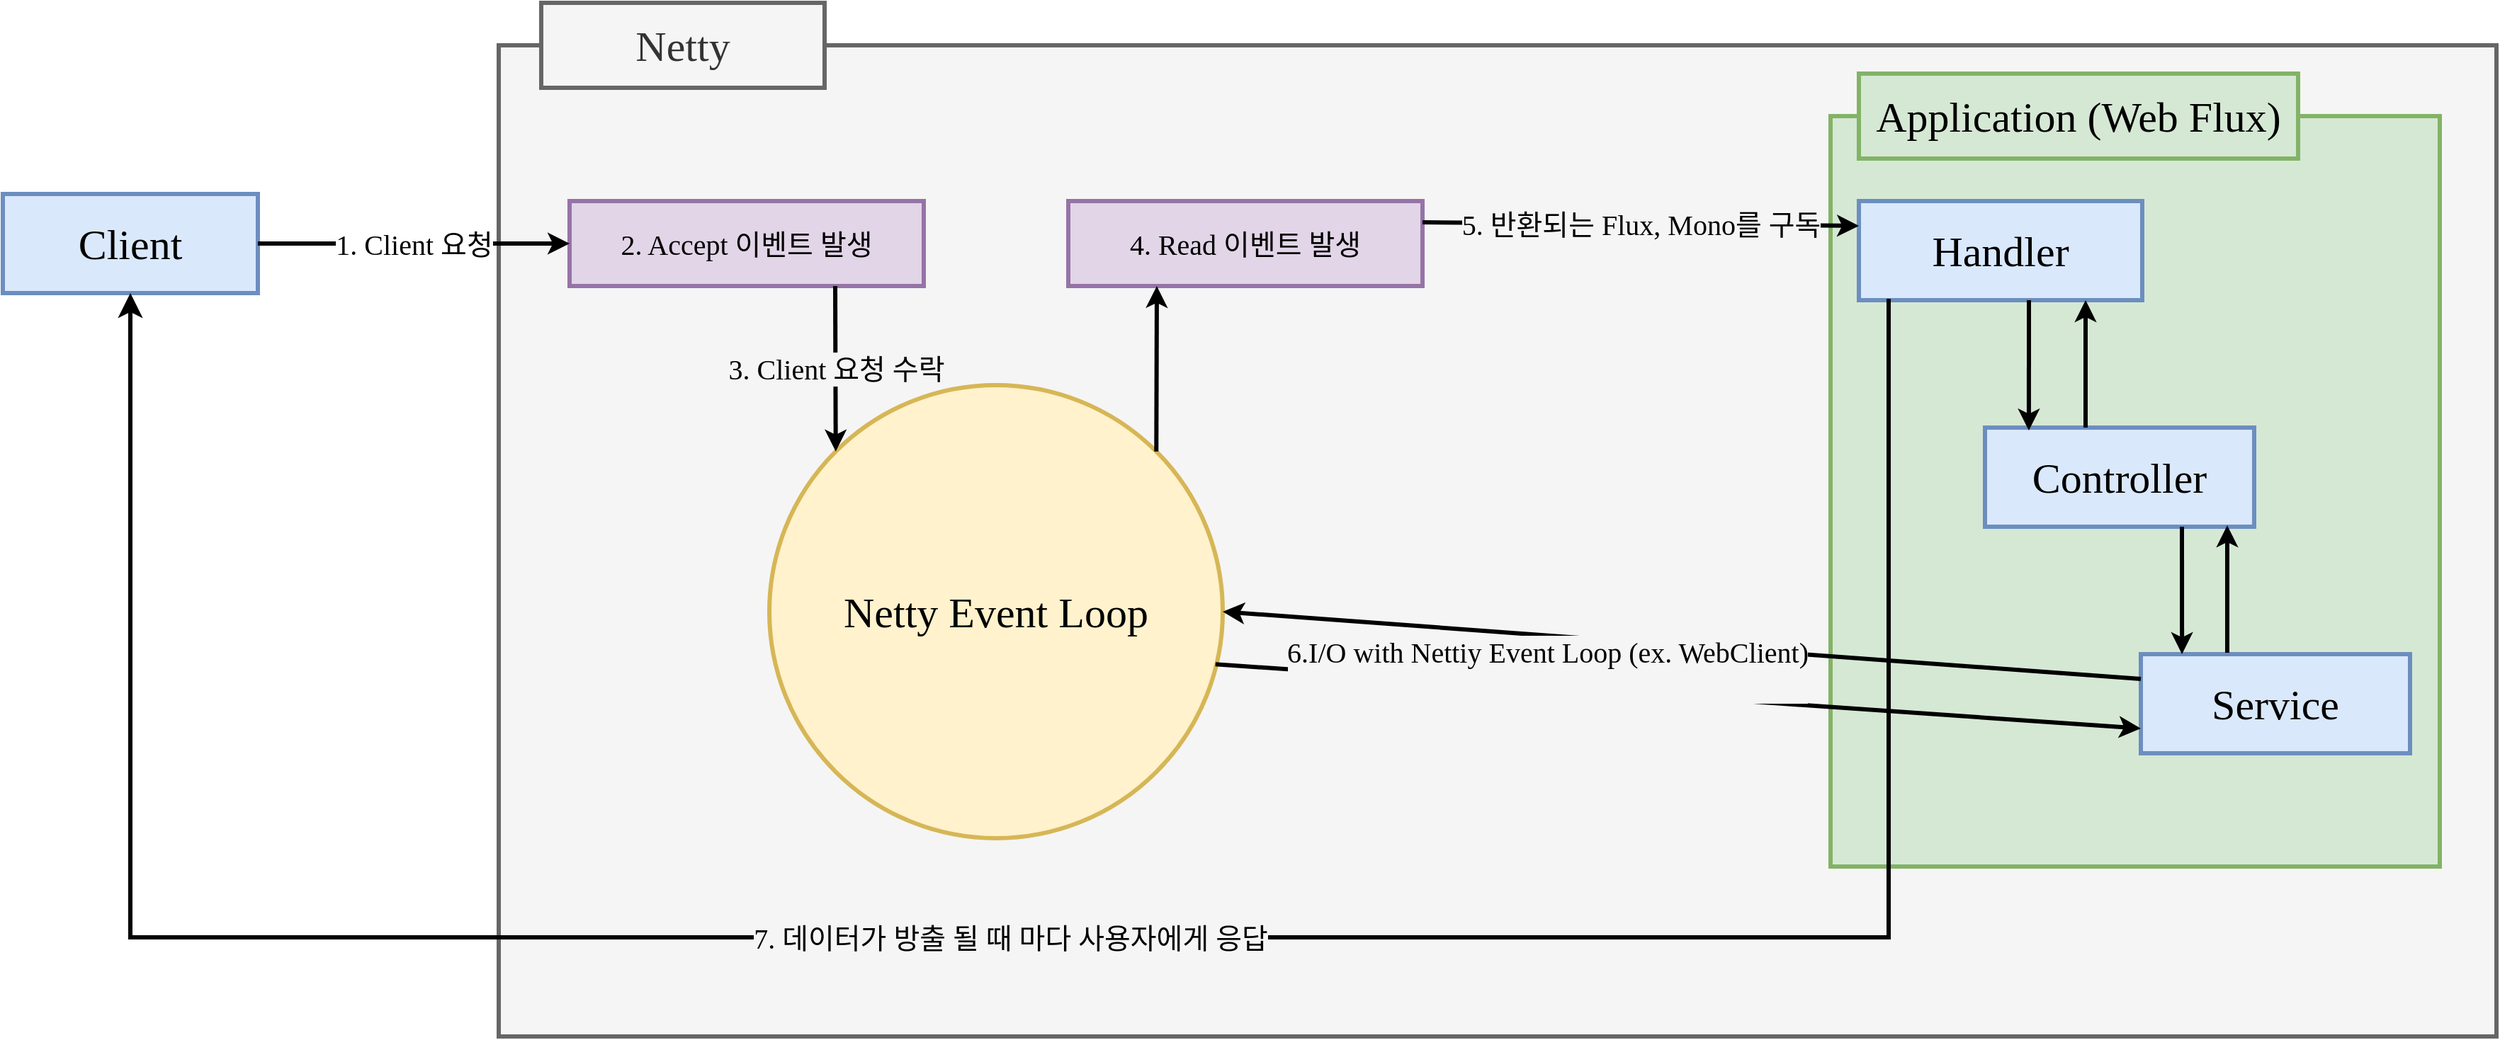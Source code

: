 <mxfile>
    <diagram id="Qj--5res9fVe7x8sh8ho" name="Page-1">
        <mxGraphModel dx="1181" dy="1971" grid="1" gridSize="10" guides="1" tooltips="1" connect="1" arrows="1" fold="1" page="1" pageScale="1" pageWidth="827" pageHeight="1169" math="0" shadow="0">
            <root>
                <mxCell id="0"/>
                <mxCell id="1" parent="0"/>
                <mxCell id="2" value="Client" style="rounded=0;whiteSpace=wrap;html=1;strokeWidth=3;fontFamily=배달의민족 주아;fontSize=30;fillColor=#dae8fc;strokeColor=#6c8ebf;" parent="1" vertex="1">
                    <mxGeometry x="50" y="135" width="180" height="70" as="geometry"/>
                </mxCell>
                <mxCell id="3" value="&lt;div&gt;&lt;br&gt;&lt;/div&gt;&lt;div&gt;&lt;br&gt;&lt;/div&gt;" style="rounded=0;whiteSpace=wrap;html=1;strokeWidth=3;fontFamily=배달의민족 주아;fontSize=20;fillColor=#f5f5f5;fontColor=#333333;strokeColor=#666666;" parent="1" vertex="1">
                    <mxGeometry x="400" y="30" width="1410" height="700" as="geometry"/>
                </mxCell>
                <mxCell id="4" value="Netty" style="rounded=0;whiteSpace=wrap;html=1;strokeWidth=3;fontFamily=배달의민족 주아;fontSize=30;fillColor=#f5f5f5;fontColor=#333333;strokeColor=#666666;" parent="1" vertex="1">
                    <mxGeometry x="430" width="200" height="60" as="geometry"/>
                </mxCell>
                <mxCell id="5" value="2. Accept 이벤트 발생" style="rounded=0;whiteSpace=wrap;html=1;strokeWidth=3;fontFamily=배달의민족 주아;fontSize=20;fillColor=#e1d5e7;strokeColor=#9673a6;" parent="1" vertex="1">
                    <mxGeometry x="450" y="140" width="250" height="60" as="geometry"/>
                </mxCell>
                <mxCell id="6" value="Netty Event Loop" style="ellipse;whiteSpace=wrap;html=1;aspect=fixed;fontSize=30;fontFamily=배달의민족 주아;strokeWidth=3;fillColor=#fff2cc;strokeColor=#d6b656;" parent="1" vertex="1">
                    <mxGeometry x="591" y="270" width="320" height="320" as="geometry"/>
                </mxCell>
                <mxCell id="7" value="4. Read 이벤트 발생" style="rounded=0;whiteSpace=wrap;html=1;strokeWidth=3;fontFamily=배달의민족 주아;fontSize=20;fillColor=#e1d5e7;strokeColor=#9673a6;" parent="1" vertex="1">
                    <mxGeometry x="802" y="140" width="250" height="60" as="geometry"/>
                </mxCell>
                <mxCell id="8" value="1. Client 요청" style="endArrow=classic;html=1;exitX=1;exitY=0.5;exitDx=0;exitDy=0;entryX=0;entryY=0.5;entryDx=0;entryDy=0;strokeWidth=3;fontSize=20;fontFamily=배달의민족 주아;" parent="1" source="2" target="5" edge="1">
                    <mxGeometry width="50" height="50" relative="1" as="geometry">
                        <mxPoint x="430" y="270" as="sourcePoint"/>
                        <mxPoint x="480" y="220" as="targetPoint"/>
                    </mxGeometry>
                </mxCell>
                <mxCell id="9" value="3. Client 요청 수락" style="endArrow=classic;html=1;entryX=0;entryY=0;entryDx=0;entryDy=0;exitX=0.75;exitY=1;exitDx=0;exitDy=0;strokeWidth=3;fontSize=20;fontFamily=배달의민족 주아;labelBackgroundColor=#F5F5F5;" parent="1" source="5" target="6" edge="1">
                    <mxGeometry width="50" height="50" relative="1" as="geometry">
                        <mxPoint x="800" y="310" as="sourcePoint"/>
                        <mxPoint x="850" y="260" as="targetPoint"/>
                    </mxGeometry>
                </mxCell>
                <mxCell id="10" value="" style="endArrow=classic;html=1;entryX=0.25;entryY=1;entryDx=0;entryDy=0;exitX=1;exitY=0;exitDx=0;exitDy=0;strokeWidth=3;fontSize=20;fontFamily=배달의민족 주아;" parent="1" source="6" target="7" edge="1">
                    <mxGeometry width="50" height="50" relative="1" as="geometry">
                        <mxPoint x="945.64" y="260" as="sourcePoint"/>
                        <mxPoint x="944.64" y="377" as="targetPoint"/>
                    </mxGeometry>
                </mxCell>
                <mxCell id="11" value="" style="rounded=0;whiteSpace=wrap;html=1;strokeWidth=3;fontFamily=배달의민족 주아;fontSize=30;fillColor=#d5e8d4;strokeColor=#82b366;" parent="1" vertex="1">
                    <mxGeometry x="1340" y="80" width="430" height="530" as="geometry"/>
                </mxCell>
                <mxCell id="13" value="Handler" style="rounded=0;whiteSpace=wrap;html=1;strokeWidth=3;fontFamily=배달의민족 주아;fontSize=30;fillColor=#dae8fc;strokeColor=#6c8ebf;" parent="1" vertex="1">
                    <mxGeometry x="1360" y="140" width="200" height="70" as="geometry"/>
                </mxCell>
                <mxCell id="14" value="5. 반환되는 Flux, Mono를 구독" style="endArrow=classic;html=1;exitX=1;exitY=0.25;exitDx=0;exitDy=0;entryX=0;entryY=0.25;entryDx=0;entryDy=0;strokeWidth=3;fontSize=20;fontFamily=배달의민족 주아;labelBackgroundColor=#F5F5F5;" parent="1" source="7" target="13" edge="1">
                    <mxGeometry width="50" height="50" relative="1" as="geometry">
                        <mxPoint x="1390" y="180" as="sourcePoint"/>
                        <mxPoint x="1440" y="130" as="targetPoint"/>
                    </mxGeometry>
                </mxCell>
                <mxCell id="15" value="Controller" style="rounded=0;whiteSpace=wrap;html=1;strokeWidth=3;fontFamily=배달의민족 주아;fontSize=30;fillColor=#dae8fc;strokeColor=#6c8ebf;" parent="1" vertex="1">
                    <mxGeometry x="1449" y="300" width="190" height="70" as="geometry"/>
                </mxCell>
                <mxCell id="16" value="" style="endArrow=classic;html=1;strokeWidth=3;fontSize=20;fontFamily=배달의민족 주아;" parent="1" edge="1">
                    <mxGeometry width="50" height="50" relative="1" as="geometry">
                        <mxPoint x="1520" y="300" as="sourcePoint"/>
                        <mxPoint x="1520" y="210" as="targetPoint"/>
                    </mxGeometry>
                </mxCell>
                <mxCell id="17" value="" style="endArrow=classic;html=1;strokeWidth=3;fontSize=20;fontFamily=배달의민족 주아;entryX=0.163;entryY=0.029;entryDx=0;entryDy=0;entryPerimeter=0;" parent="1" target="15" edge="1">
                    <mxGeometry width="50" height="50" relative="1" as="geometry">
                        <mxPoint x="1480" y="210" as="sourcePoint"/>
                        <mxPoint x="1480" y="280" as="targetPoint"/>
                    </mxGeometry>
                </mxCell>
                <mxCell id="18" value="Service" style="rounded=0;whiteSpace=wrap;html=1;strokeWidth=3;fontFamily=배달의민족 주아;fontSize=30;fillColor=#dae8fc;strokeColor=#6c8ebf;" parent="1" vertex="1">
                    <mxGeometry x="1559" y="460" width="190" height="70" as="geometry"/>
                </mxCell>
                <mxCell id="19" value="" style="endArrow=classic;html=1;strokeWidth=3;fontSize=20;fontFamily=배달의민족 주아;strokeColor=#000000;entryX=0.9;entryY=0.986;entryDx=0;entryDy=0;entryPerimeter=0;" parent="1" target="15" edge="1">
                    <mxGeometry width="50" height="50" relative="1" as="geometry">
                        <mxPoint x="1620" y="459" as="sourcePoint"/>
                        <mxPoint x="1621" y="390" as="targetPoint"/>
                    </mxGeometry>
                </mxCell>
                <mxCell id="20" value="" style="endArrow=classic;html=1;strokeWidth=3;fontSize=20;fontFamily=배달의민족 주아;strokeColor=#000000;entryX=0.153;entryY=0;entryDx=0;entryDy=0;entryPerimeter=0;" parent="1" target="18" edge="1">
                    <mxGeometry width="50" height="50" relative="1" as="geometry">
                        <mxPoint x="1588" y="370" as="sourcePoint"/>
                        <mxPoint x="1590" y="440" as="targetPoint"/>
                    </mxGeometry>
                </mxCell>
                <mxCell id="21" value="" style="edgeStyle=elbowEdgeStyle;elbow=horizontal;endArrow=classic;html=1;curved=0;rounded=0;endSize=8;startSize=8;strokeWidth=3;entryX=0.5;entryY=1;entryDx=0;entryDy=0;exitX=0.105;exitY=0.986;exitDx=0;exitDy=0;exitPerimeter=0;" parent="1" source="13" target="2" edge="1">
                    <mxGeometry width="50" height="50" relative="1" as="geometry">
                        <mxPoint x="563" y="550" as="sourcePoint"/>
                        <mxPoint x="150" y="250" as="targetPoint"/>
                        <Array as="points">
                            <mxPoint x="760" y="660"/>
                        </Array>
                    </mxGeometry>
                </mxCell>
                <mxCell id="22" value="7. 데이터가 방출 될 때 마다 사용자에게 응답" style="edgeLabel;html=1;align=center;verticalAlign=middle;resizable=0;points=[];fontSize=20;fontFamily=배달의민족 주아;labelBackgroundColor=#F5F5F5;" parent="21" vertex="1" connectable="0">
                    <mxGeometry x="-0.322" y="1" relative="1" as="geometry">
                        <mxPoint x="-343" y="-1" as="offset"/>
                    </mxGeometry>
                </mxCell>
                <mxCell id="28" value="Application (Web Flux)" style="rounded=0;whiteSpace=wrap;html=1;strokeWidth=3;fontFamily=배달의민족 주아;fontSize=30;fillColor=#d5e8d4;strokeColor=#82b366;" vertex="1" parent="1">
                    <mxGeometry x="1360" y="50" width="310" height="60" as="geometry"/>
                </mxCell>
                <mxCell id="29" value="" style="endArrow=classic;html=1;exitX=0;exitY=0.25;exitDx=0;exitDy=0;entryX=1;entryY=0.5;entryDx=0;entryDy=0;strokeWidth=3;" edge="1" parent="1" source="18" target="6">
                    <mxGeometry width="50" height="50" relative="1" as="geometry">
                        <mxPoint x="1290" y="350" as="sourcePoint"/>
                        <mxPoint x="1340" y="300" as="targetPoint"/>
                    </mxGeometry>
                </mxCell>
                <mxCell id="30" value="" style="endArrow=classic;html=1;exitX=0.984;exitY=0.616;exitDx=0;exitDy=0;exitPerimeter=0;entryX=0;entryY=0.75;entryDx=0;entryDy=0;strokeWidth=3;" edge="1" parent="1" source="6" target="18">
                    <mxGeometry width="50" height="50" relative="1" as="geometry">
                        <mxPoint x="1290" y="350" as="sourcePoint"/>
                        <mxPoint x="1340" y="300" as="targetPoint"/>
                    </mxGeometry>
                </mxCell>
                <mxCell id="31" value="6.I/O with Nettiy Event Loop (ex. WebClient)&lt;div&gt;&lt;br&gt;&lt;/div&gt;" style="edgeLabel;html=1;align=center;verticalAlign=middle;resizable=0;points=[];labelBackgroundColor=#F5F5F5;fontFamily=배달의민족 주아;fontSize=20;rotation=0;" vertex="1" connectable="0" parent="30">
                    <mxGeometry x="-0.486" y="2" relative="1" as="geometry">
                        <mxPoint x="66" y="-7" as="offset"/>
                    </mxGeometry>
                </mxCell>
            </root>
        </mxGraphModel>
    </diagram>
</mxfile>